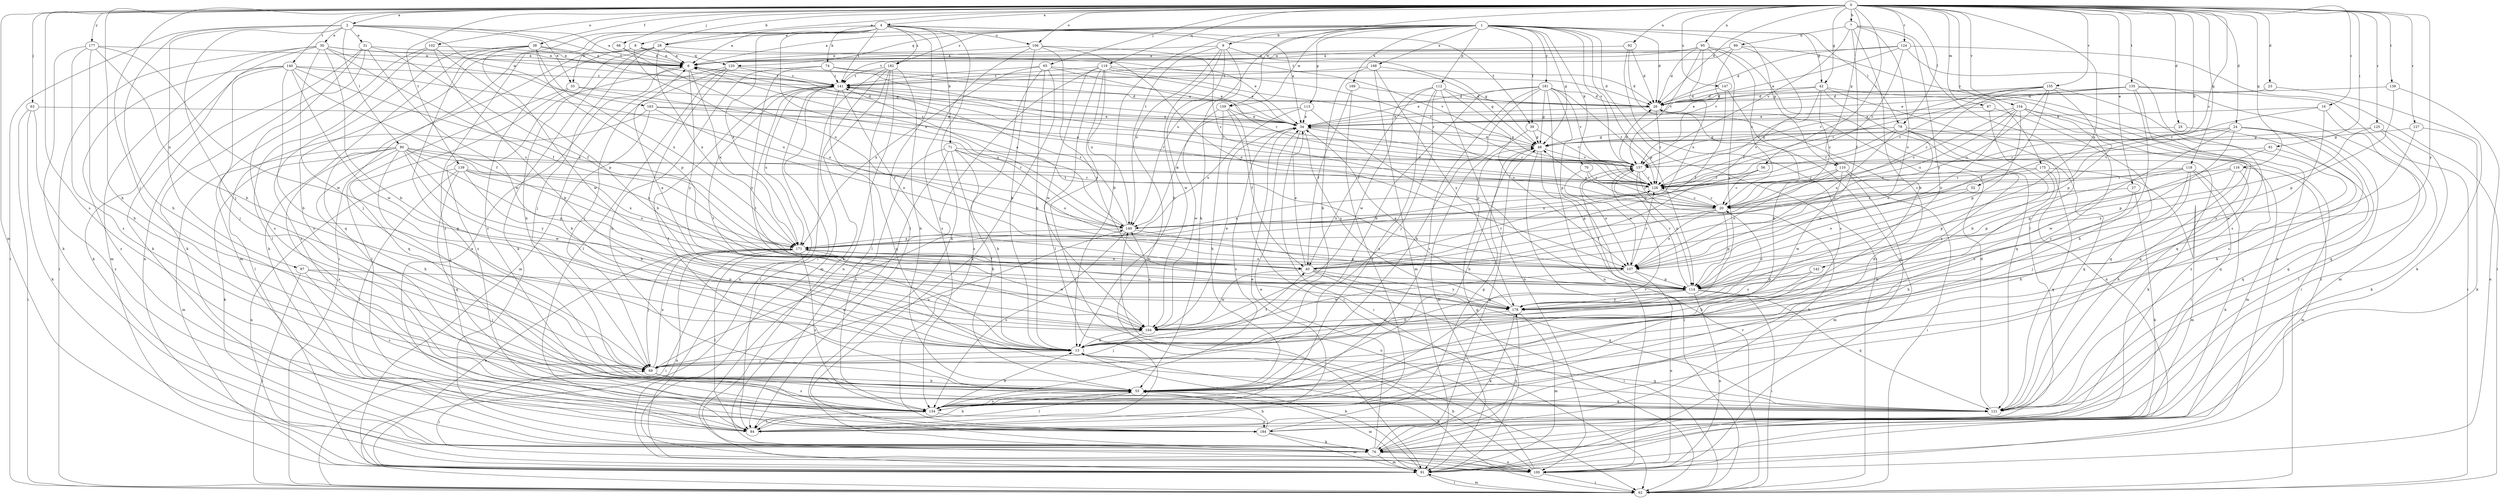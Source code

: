 strict digraph  {
0;
1;
2;
4;
6;
7;
8;
9;
13;
16;
20;
23;
24;
25;
26;
27;
28;
30;
31;
33;
34;
38;
39;
40;
42;
48;
52;
55;
56;
61;
62;
63;
65;
66;
69;
70;
71;
74;
76;
78;
80;
84;
87;
91;
92;
95;
97;
99;
100;
102;
106;
107;
110;
112;
113;
114;
116;
118;
119;
120;
121;
124;
125;
127;
128;
134;
135;
138;
139;
140;
141;
142;
147;
149;
154;
155;
157;
159;
163;
164;
168;
169;
171;
175;
177;
178;
181;
182;
184;
0 -> 2  [label=a];
0 -> 4  [label=a];
0 -> 7  [label=b];
0 -> 8  [label=b];
0 -> 16  [label=c];
0 -> 20  [label=c];
0 -> 23  [label=d];
0 -> 24  [label=d];
0 -> 25  [label=d];
0 -> 26  [label=d];
0 -> 27  [label=e];
0 -> 28  [label=e];
0 -> 38  [label=f];
0 -> 42  [label=g];
0 -> 52  [label=h];
0 -> 55  [label=h];
0 -> 56  [label=i];
0 -> 61  [label=i];
0 -> 63  [label=j];
0 -> 65  [label=j];
0 -> 66  [label=j];
0 -> 69  [label=j];
0 -> 78  [label=l];
0 -> 87  [label=m];
0 -> 91  [label=m];
0 -> 92  [label=n];
0 -> 95  [label=n];
0 -> 102  [label=o];
0 -> 106  [label=o];
0 -> 110  [label=p];
0 -> 116  [label=q];
0 -> 118  [label=q];
0 -> 119  [label=q];
0 -> 124  [label=r];
0 -> 125  [label=r];
0 -> 127  [label=r];
0 -> 134  [label=s];
0 -> 135  [label=t];
0 -> 138  [label=t];
0 -> 139  [label=t];
0 -> 140  [label=t];
0 -> 142  [label=u];
0 -> 147  [label=u];
0 -> 154  [label=v];
0 -> 155  [label=v];
0 -> 159  [label=w];
0 -> 175  [label=y];
0 -> 177  [label=y];
0 -> 178  [label=y];
1 -> 6  [label=a];
1 -> 9  [label=b];
1 -> 13  [label=b];
1 -> 26  [label=d];
1 -> 28  [label=e];
1 -> 39  [label=f];
1 -> 42  [label=g];
1 -> 48  [label=g];
1 -> 62  [label=i];
1 -> 70  [label=k];
1 -> 78  [label=l];
1 -> 110  [label=p];
1 -> 112  [label=p];
1 -> 113  [label=p];
1 -> 114  [label=p];
1 -> 120  [label=q];
1 -> 149  [label=u];
1 -> 157  [label=v];
1 -> 159  [label=w];
1 -> 168  [label=x];
1 -> 169  [label=x];
1 -> 181  [label=z];
1 -> 182  [label=z];
2 -> 6  [label=a];
2 -> 30  [label=e];
2 -> 31  [label=e];
2 -> 33  [label=e];
2 -> 55  [label=h];
2 -> 62  [label=i];
2 -> 69  [label=j];
2 -> 80  [label=l];
2 -> 97  [label=n];
2 -> 141  [label=t];
2 -> 163  [label=w];
4 -> 6  [label=a];
4 -> 33  [label=e];
4 -> 34  [label=e];
4 -> 39  [label=f];
4 -> 62  [label=i];
4 -> 71  [label=k];
4 -> 74  [label=k];
4 -> 76  [label=k];
4 -> 84  [label=l];
4 -> 106  [label=o];
4 -> 141  [label=t];
4 -> 149  [label=u];
4 -> 171  [label=x];
4 -> 182  [label=z];
4 -> 184  [label=z];
6 -> 141  [label=t];
6 -> 171  [label=x];
6 -> 178  [label=y];
6 -> 184  [label=z];
7 -> 13  [label=b];
7 -> 40  [label=f];
7 -> 84  [label=l];
7 -> 99  [label=n];
7 -> 107  [label=o];
7 -> 157  [label=v];
7 -> 178  [label=y];
8 -> 6  [label=a];
8 -> 34  [label=e];
8 -> 107  [label=o];
8 -> 120  [label=q];
8 -> 121  [label=q];
8 -> 134  [label=s];
9 -> 6  [label=a];
9 -> 13  [label=b];
9 -> 48  [label=g];
9 -> 55  [label=h];
9 -> 91  [label=m];
9 -> 149  [label=u];
9 -> 164  [label=w];
13 -> 40  [label=f];
13 -> 69  [label=j];
13 -> 121  [label=q];
13 -> 141  [label=t];
16 -> 34  [label=e];
16 -> 121  [label=q];
16 -> 157  [label=v];
16 -> 164  [label=w];
20 -> 6  [label=a];
20 -> 40  [label=f];
20 -> 48  [label=g];
20 -> 107  [label=o];
20 -> 114  [label=p];
20 -> 128  [label=r];
20 -> 149  [label=u];
23 -> 26  [label=d];
23 -> 76  [label=k];
24 -> 48  [label=g];
24 -> 55  [label=h];
24 -> 84  [label=l];
24 -> 121  [label=q];
24 -> 128  [label=r];
24 -> 164  [label=w];
24 -> 178  [label=y];
25 -> 48  [label=g];
25 -> 121  [label=q];
26 -> 34  [label=e];
26 -> 128  [label=r];
27 -> 20  [label=c];
27 -> 55  [label=h];
27 -> 76  [label=k];
28 -> 6  [label=a];
28 -> 55  [label=h];
28 -> 69  [label=j];
28 -> 76  [label=k];
28 -> 134  [label=s];
28 -> 157  [label=v];
28 -> 171  [label=x];
30 -> 6  [label=a];
30 -> 13  [label=b];
30 -> 34  [label=e];
30 -> 40  [label=f];
30 -> 62  [label=i];
30 -> 69  [label=j];
30 -> 76  [label=k];
30 -> 91  [label=m];
30 -> 128  [label=r];
31 -> 6  [label=a];
31 -> 40  [label=f];
31 -> 76  [label=k];
31 -> 100  [label=n];
31 -> 134  [label=s];
31 -> 164  [label=w];
33 -> 26  [label=d];
33 -> 84  [label=l];
33 -> 121  [label=q];
33 -> 149  [label=u];
34 -> 48  [label=g];
34 -> 62  [label=i];
34 -> 128  [label=r];
34 -> 134  [label=s];
34 -> 141  [label=t];
34 -> 178  [label=y];
38 -> 6  [label=a];
38 -> 48  [label=g];
38 -> 76  [label=k];
38 -> 114  [label=p];
38 -> 121  [label=q];
38 -> 164  [label=w];
38 -> 171  [label=x];
38 -> 184  [label=z];
39 -> 48  [label=g];
39 -> 91  [label=m];
39 -> 157  [label=v];
40 -> 34  [label=e];
40 -> 62  [label=i];
40 -> 121  [label=q];
40 -> 128  [label=r];
40 -> 164  [label=w];
40 -> 171  [label=x];
40 -> 178  [label=y];
42 -> 20  [label=c];
42 -> 26  [label=d];
42 -> 34  [label=e];
42 -> 62  [label=i];
42 -> 100  [label=n];
42 -> 121  [label=q];
42 -> 128  [label=r];
48 -> 34  [label=e];
48 -> 55  [label=h];
48 -> 62  [label=i];
48 -> 114  [label=p];
48 -> 157  [label=v];
52 -> 20  [label=c];
52 -> 107  [label=o];
55 -> 84  [label=l];
55 -> 91  [label=m];
55 -> 121  [label=q];
55 -> 134  [label=s];
55 -> 141  [label=t];
56 -> 20  [label=c];
56 -> 128  [label=r];
56 -> 149  [label=u];
61 -> 114  [label=p];
61 -> 121  [label=q];
61 -> 157  [label=v];
62 -> 13  [label=b];
62 -> 91  [label=m];
62 -> 157  [label=v];
63 -> 34  [label=e];
63 -> 62  [label=i];
63 -> 76  [label=k];
63 -> 184  [label=z];
65 -> 13  [label=b];
65 -> 34  [label=e];
65 -> 76  [label=k];
65 -> 128  [label=r];
65 -> 141  [label=t];
65 -> 171  [label=x];
65 -> 184  [label=z];
66 -> 6  [label=a];
66 -> 149  [label=u];
69 -> 55  [label=h];
69 -> 134  [label=s];
69 -> 149  [label=u];
69 -> 171  [label=x];
70 -> 20  [label=c];
70 -> 107  [label=o];
70 -> 128  [label=r];
71 -> 13  [label=b];
71 -> 55  [label=h];
71 -> 100  [label=n];
71 -> 107  [label=o];
71 -> 128  [label=r];
71 -> 134  [label=s];
71 -> 157  [label=v];
74 -> 26  [label=d];
74 -> 34  [label=e];
74 -> 55  [label=h];
74 -> 141  [label=t];
74 -> 178  [label=y];
76 -> 34  [label=e];
76 -> 48  [label=g];
76 -> 91  [label=m];
76 -> 100  [label=n];
76 -> 178  [label=y];
78 -> 48  [label=g];
78 -> 76  [label=k];
78 -> 91  [label=m];
78 -> 107  [label=o];
78 -> 121  [label=q];
78 -> 128  [label=r];
78 -> 157  [label=v];
78 -> 171  [label=x];
80 -> 55  [label=h];
80 -> 69  [label=j];
80 -> 76  [label=k];
80 -> 91  [label=m];
80 -> 114  [label=p];
80 -> 128  [label=r];
80 -> 134  [label=s];
80 -> 157  [label=v];
80 -> 164  [label=w];
80 -> 171  [label=x];
80 -> 178  [label=y];
84 -> 6  [label=a];
84 -> 34  [label=e];
84 -> 55  [label=h];
87 -> 13  [label=b];
87 -> 34  [label=e];
87 -> 121  [label=q];
91 -> 13  [label=b];
91 -> 48  [label=g];
91 -> 62  [label=i];
91 -> 171  [label=x];
92 -> 6  [label=a];
92 -> 26  [label=d];
92 -> 100  [label=n];
92 -> 134  [label=s];
95 -> 6  [label=a];
95 -> 20  [label=c];
95 -> 26  [label=d];
95 -> 141  [label=t];
95 -> 157  [label=v];
95 -> 171  [label=x];
95 -> 178  [label=y];
95 -> 184  [label=z];
97 -> 62  [label=i];
97 -> 69  [label=j];
97 -> 114  [label=p];
97 -> 134  [label=s];
99 -> 6  [label=a];
99 -> 40  [label=f];
99 -> 100  [label=n];
99 -> 141  [label=t];
99 -> 157  [label=v];
100 -> 13  [label=b];
100 -> 62  [label=i];
100 -> 69  [label=j];
100 -> 149  [label=u];
102 -> 6  [label=a];
102 -> 13  [label=b];
102 -> 84  [label=l];
102 -> 91  [label=m];
102 -> 114  [label=p];
106 -> 6  [label=a];
106 -> 13  [label=b];
106 -> 20  [label=c];
106 -> 107  [label=o];
106 -> 134  [label=s];
106 -> 178  [label=y];
107 -> 100  [label=n];
107 -> 114  [label=p];
107 -> 128  [label=r];
107 -> 141  [label=t];
107 -> 164  [label=w];
110 -> 62  [label=i];
110 -> 91  [label=m];
110 -> 107  [label=o];
110 -> 128  [label=r];
110 -> 164  [label=w];
110 -> 171  [label=x];
112 -> 26  [label=d];
112 -> 40  [label=f];
112 -> 69  [label=j];
112 -> 100  [label=n];
112 -> 107  [label=o];
112 -> 134  [label=s];
112 -> 164  [label=w];
113 -> 34  [label=e];
113 -> 114  [label=p];
113 -> 149  [label=u];
113 -> 171  [label=x];
114 -> 13  [label=b];
114 -> 62  [label=i];
114 -> 100  [label=n];
114 -> 121  [label=q];
114 -> 157  [label=v];
114 -> 178  [label=y];
116 -> 55  [label=h];
116 -> 91  [label=m];
116 -> 114  [label=p];
116 -> 128  [label=r];
116 -> 178  [label=y];
118 -> 20  [label=c];
118 -> 55  [label=h];
118 -> 69  [label=j];
118 -> 76  [label=k];
118 -> 84  [label=l];
118 -> 114  [label=p];
118 -> 128  [label=r];
119 -> 26  [label=d];
119 -> 62  [label=i];
119 -> 69  [label=j];
119 -> 84  [label=l];
119 -> 128  [label=r];
119 -> 141  [label=t];
119 -> 149  [label=u];
119 -> 157  [label=v];
119 -> 164  [label=w];
120 -> 13  [label=b];
120 -> 34  [label=e];
120 -> 69  [label=j];
120 -> 84  [label=l];
120 -> 91  [label=m];
120 -> 141  [label=t];
121 -> 26  [label=d];
124 -> 6  [label=a];
124 -> 26  [label=d];
124 -> 34  [label=e];
124 -> 62  [label=i];
124 -> 128  [label=r];
124 -> 134  [label=s];
125 -> 48  [label=g];
125 -> 76  [label=k];
125 -> 114  [label=p];
125 -> 184  [label=z];
127 -> 48  [label=g];
127 -> 76  [label=k];
127 -> 178  [label=y];
128 -> 20  [label=c];
128 -> 171  [label=x];
134 -> 13  [label=b];
134 -> 26  [label=d];
134 -> 84  [label=l];
134 -> 157  [label=v];
134 -> 184  [label=z];
135 -> 26  [label=d];
135 -> 34  [label=e];
135 -> 55  [label=h];
135 -> 62  [label=i];
135 -> 91  [label=m];
135 -> 121  [label=q];
135 -> 128  [label=r];
138 -> 26  [label=d];
138 -> 100  [label=n];
138 -> 114  [label=p];
139 -> 13  [label=b];
139 -> 84  [label=l];
139 -> 100  [label=n];
139 -> 107  [label=o];
139 -> 121  [label=q];
139 -> 128  [label=r];
139 -> 171  [label=x];
140 -> 13  [label=b];
140 -> 40  [label=f];
140 -> 69  [label=j];
140 -> 76  [label=k];
140 -> 141  [label=t];
140 -> 149  [label=u];
140 -> 164  [label=w];
140 -> 171  [label=x];
140 -> 184  [label=z];
141 -> 26  [label=d];
141 -> 40  [label=f];
141 -> 84  [label=l];
141 -> 100  [label=n];
141 -> 121  [label=q];
141 -> 128  [label=r];
141 -> 171  [label=x];
142 -> 13  [label=b];
142 -> 114  [label=p];
142 -> 178  [label=y];
147 -> 13  [label=b];
147 -> 26  [label=d];
147 -> 40  [label=f];
149 -> 6  [label=a];
149 -> 114  [label=p];
149 -> 134  [label=s];
149 -> 141  [label=t];
149 -> 171  [label=x];
154 -> 20  [label=c];
154 -> 34  [label=e];
154 -> 107  [label=o];
154 -> 114  [label=p];
154 -> 121  [label=q];
154 -> 134  [label=s];
154 -> 149  [label=u];
154 -> 184  [label=z];
155 -> 20  [label=c];
155 -> 26  [label=d];
155 -> 40  [label=f];
155 -> 114  [label=p];
155 -> 128  [label=r];
155 -> 134  [label=s];
155 -> 149  [label=u];
155 -> 157  [label=v];
157 -> 6  [label=a];
157 -> 26  [label=d];
157 -> 76  [label=k];
157 -> 107  [label=o];
157 -> 114  [label=p];
157 -> 128  [label=r];
159 -> 34  [label=e];
159 -> 40  [label=f];
159 -> 55  [label=h];
159 -> 62  [label=i];
159 -> 164  [label=w];
163 -> 13  [label=b];
163 -> 34  [label=e];
163 -> 84  [label=l];
163 -> 107  [label=o];
163 -> 128  [label=r];
164 -> 13  [label=b];
164 -> 34  [label=e];
164 -> 69  [label=j];
164 -> 141  [label=t];
164 -> 149  [label=u];
168 -> 13  [label=b];
168 -> 48  [label=g];
168 -> 91  [label=m];
168 -> 141  [label=t];
168 -> 178  [label=y];
169 -> 26  [label=d];
169 -> 40  [label=f];
169 -> 84  [label=l];
171 -> 40  [label=f];
171 -> 62  [label=i];
171 -> 69  [label=j];
171 -> 84  [label=l];
171 -> 100  [label=n];
171 -> 107  [label=o];
171 -> 134  [label=s];
171 -> 164  [label=w];
175 -> 55  [label=h];
175 -> 91  [label=m];
175 -> 107  [label=o];
175 -> 121  [label=q];
175 -> 128  [label=r];
177 -> 6  [label=a];
177 -> 13  [label=b];
177 -> 55  [label=h];
177 -> 76  [label=k];
177 -> 134  [label=s];
177 -> 164  [label=w];
178 -> 6  [label=a];
178 -> 20  [label=c];
178 -> 34  [label=e];
178 -> 76  [label=k];
178 -> 91  [label=m];
178 -> 164  [label=w];
181 -> 13  [label=b];
181 -> 26  [label=d];
181 -> 34  [label=e];
181 -> 48  [label=g];
181 -> 55  [label=h];
181 -> 100  [label=n];
181 -> 114  [label=p];
181 -> 128  [label=r];
181 -> 134  [label=s];
181 -> 157  [label=v];
182 -> 55  [label=h];
182 -> 62  [label=i];
182 -> 76  [label=k];
182 -> 84  [label=l];
182 -> 91  [label=m];
182 -> 100  [label=n];
182 -> 141  [label=t];
184 -> 48  [label=g];
184 -> 55  [label=h];
184 -> 76  [label=k];
184 -> 91  [label=m];
}
